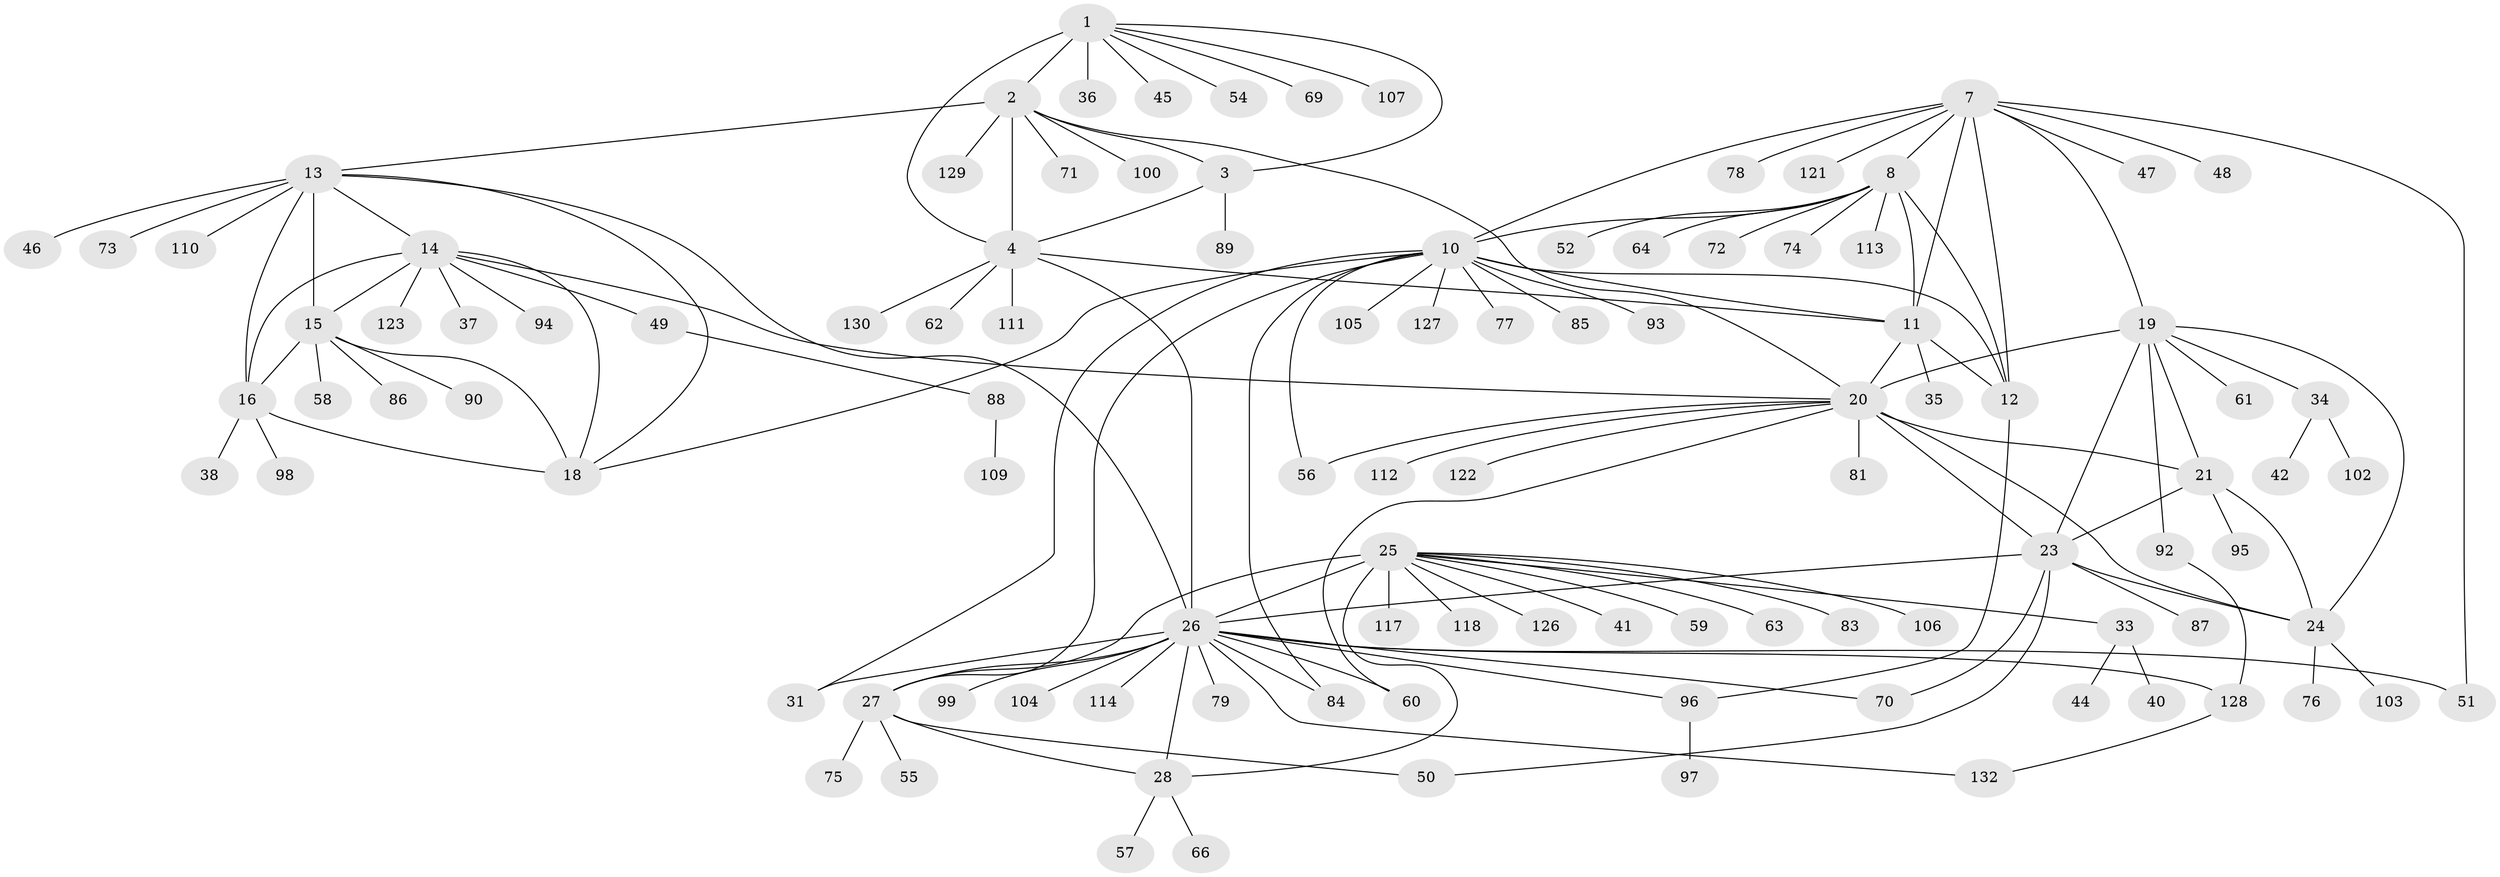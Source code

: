 // Generated by graph-tools (version 1.1) at 2025/52/02/27/25 19:52:15]
// undirected, 106 vertices, 146 edges
graph export_dot {
graph [start="1"]
  node [color=gray90,style=filled];
  1 [super="+5"];
  2 [super="+6"];
  3;
  4;
  7 [super="+9"];
  8 [super="+32"];
  10 [super="+108"];
  11 [super="+68"];
  12;
  13 [super="+65"];
  14 [super="+43"];
  15 [super="+17"];
  16 [super="+120"];
  18;
  19 [super="+115"];
  20 [super="+22"];
  21 [super="+80"];
  23;
  24 [super="+91"];
  25 [super="+29"];
  26 [super="+30"];
  27;
  28 [super="+101"];
  31;
  33;
  34 [super="+39"];
  35;
  36 [super="+53"];
  37;
  38;
  40;
  41;
  42;
  44;
  45;
  46;
  47;
  48;
  49;
  50;
  51;
  52;
  54;
  55;
  56;
  57;
  58;
  59;
  60;
  61;
  62;
  63 [super="+67"];
  64;
  66;
  69;
  70;
  71;
  72;
  73;
  74;
  75;
  76;
  77 [super="+82"];
  78;
  79;
  81;
  83 [super="+116"];
  84;
  85;
  86;
  87;
  88;
  89 [super="+125"];
  90;
  92;
  93;
  94;
  95;
  96 [super="+124"];
  97;
  98;
  99;
  100;
  102;
  103 [super="+119"];
  104;
  105;
  106;
  107 [super="+131"];
  109;
  110;
  111;
  112;
  113;
  114;
  117;
  118;
  121;
  122;
  123;
  126;
  127;
  128;
  129;
  130;
  132;
  1 -- 2 [weight=4];
  1 -- 3 [weight=2];
  1 -- 4 [weight=2];
  1 -- 36;
  1 -- 54;
  1 -- 69;
  1 -- 107;
  1 -- 45;
  2 -- 3 [weight=2];
  2 -- 4 [weight=2];
  2 -- 13;
  2 -- 71;
  2 -- 100;
  2 -- 129;
  2 -- 20;
  3 -- 4;
  3 -- 89;
  4 -- 11;
  4 -- 62;
  4 -- 111;
  4 -- 130;
  4 -- 26;
  7 -- 8 [weight=2];
  7 -- 10 [weight=2];
  7 -- 11 [weight=2];
  7 -- 12 [weight=2];
  7 -- 48;
  7 -- 78;
  7 -- 47;
  7 -- 19;
  7 -- 51;
  7 -- 121;
  8 -- 10;
  8 -- 11;
  8 -- 12;
  8 -- 52;
  8 -- 72;
  8 -- 74;
  8 -- 113;
  8 -- 64;
  10 -- 11;
  10 -- 12;
  10 -- 18;
  10 -- 27;
  10 -- 31;
  10 -- 56;
  10 -- 77;
  10 -- 84;
  10 -- 85;
  10 -- 93;
  10 -- 105;
  10 -- 127;
  11 -- 12;
  11 -- 35;
  11 -- 20;
  12 -- 96;
  13 -- 14;
  13 -- 15 [weight=2];
  13 -- 16;
  13 -- 18;
  13 -- 46;
  13 -- 73;
  13 -- 110;
  13 -- 26;
  14 -- 15 [weight=2];
  14 -- 16;
  14 -- 18;
  14 -- 37;
  14 -- 49;
  14 -- 94;
  14 -- 123;
  14 -- 20;
  15 -- 16 [weight=2];
  15 -- 18 [weight=2];
  15 -- 58;
  15 -- 86;
  15 -- 90;
  16 -- 18;
  16 -- 38;
  16 -- 98;
  19 -- 20 [weight=2];
  19 -- 21;
  19 -- 23;
  19 -- 24;
  19 -- 34;
  19 -- 61;
  19 -- 92;
  20 -- 21 [weight=2];
  20 -- 23 [weight=2];
  20 -- 24 [weight=2];
  20 -- 56;
  20 -- 112;
  20 -- 81;
  20 -- 122;
  20 -- 60;
  21 -- 23;
  21 -- 24;
  21 -- 95;
  23 -- 24;
  23 -- 50;
  23 -- 70;
  23 -- 87;
  23 -- 26;
  24 -- 76;
  24 -- 103;
  25 -- 26 [weight=4];
  25 -- 27 [weight=2];
  25 -- 28 [weight=2];
  25 -- 118;
  25 -- 33;
  25 -- 41;
  25 -- 106;
  25 -- 59;
  25 -- 83;
  25 -- 117;
  25 -- 126;
  25 -- 63;
  26 -- 27 [weight=2];
  26 -- 28 [weight=2];
  26 -- 99;
  26 -- 104;
  26 -- 114;
  26 -- 132;
  26 -- 128;
  26 -- 70;
  26 -- 60;
  26 -- 79;
  26 -- 51;
  26 -- 84;
  26 -- 31;
  26 -- 96;
  27 -- 28;
  27 -- 50;
  27 -- 55;
  27 -- 75;
  28 -- 57;
  28 -- 66;
  33 -- 40;
  33 -- 44;
  34 -- 42;
  34 -- 102;
  49 -- 88;
  88 -- 109;
  92 -- 128;
  96 -- 97;
  128 -- 132;
}
